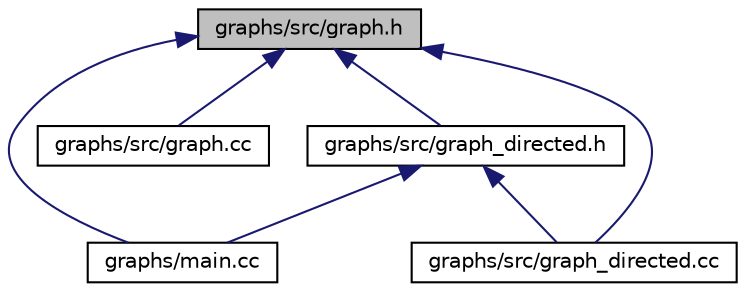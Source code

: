 digraph "graphs/src/graph.h"
{
 // INTERACTIVE_SVG=YES
 // LATEX_PDF_SIZE
  bgcolor="transparent";
  edge [fontname="Helvetica",fontsize="10",labelfontname="Helvetica",labelfontsize="10"];
  node [fontname="Helvetica",fontsize="10",shape=record];
  Node1 [label="graphs/src/graph.h",height=0.2,width=0.4,color="black", fillcolor="grey75", style="filled", fontcolor="black",tooltip=" "];
  Node1 -> Node2 [dir="back",color="midnightblue",fontsize="10",style="solid",fontname="Helvetica"];
  Node2 [label="graphs/main.cc",height=0.2,width=0.4,color="black",URL="$graphs_2main_8cc.html",tooltip=" "];
  Node1 -> Node3 [dir="back",color="midnightblue",fontsize="10",style="solid",fontname="Helvetica"];
  Node3 [label="graphs/src/graph.cc",height=0.2,width=0.4,color="black",URL="$graph_8cc.html",tooltip=" "];
  Node1 -> Node4 [dir="back",color="midnightblue",fontsize="10",style="solid",fontname="Helvetica"];
  Node4 [label="graphs/src/graph_directed.h",height=0.2,width=0.4,color="black",URL="$graph__directed_8h.html",tooltip=" "];
  Node4 -> Node2 [dir="back",color="midnightblue",fontsize="10",style="solid",fontname="Helvetica"];
  Node4 -> Node5 [dir="back",color="midnightblue",fontsize="10",style="solid",fontname="Helvetica"];
  Node5 [label="graphs/src/graph_directed.cc",height=0.2,width=0.4,color="black",URL="$graph__directed_8cc.html",tooltip=" "];
  Node1 -> Node5 [dir="back",color="midnightblue",fontsize="10",style="solid",fontname="Helvetica"];
}

